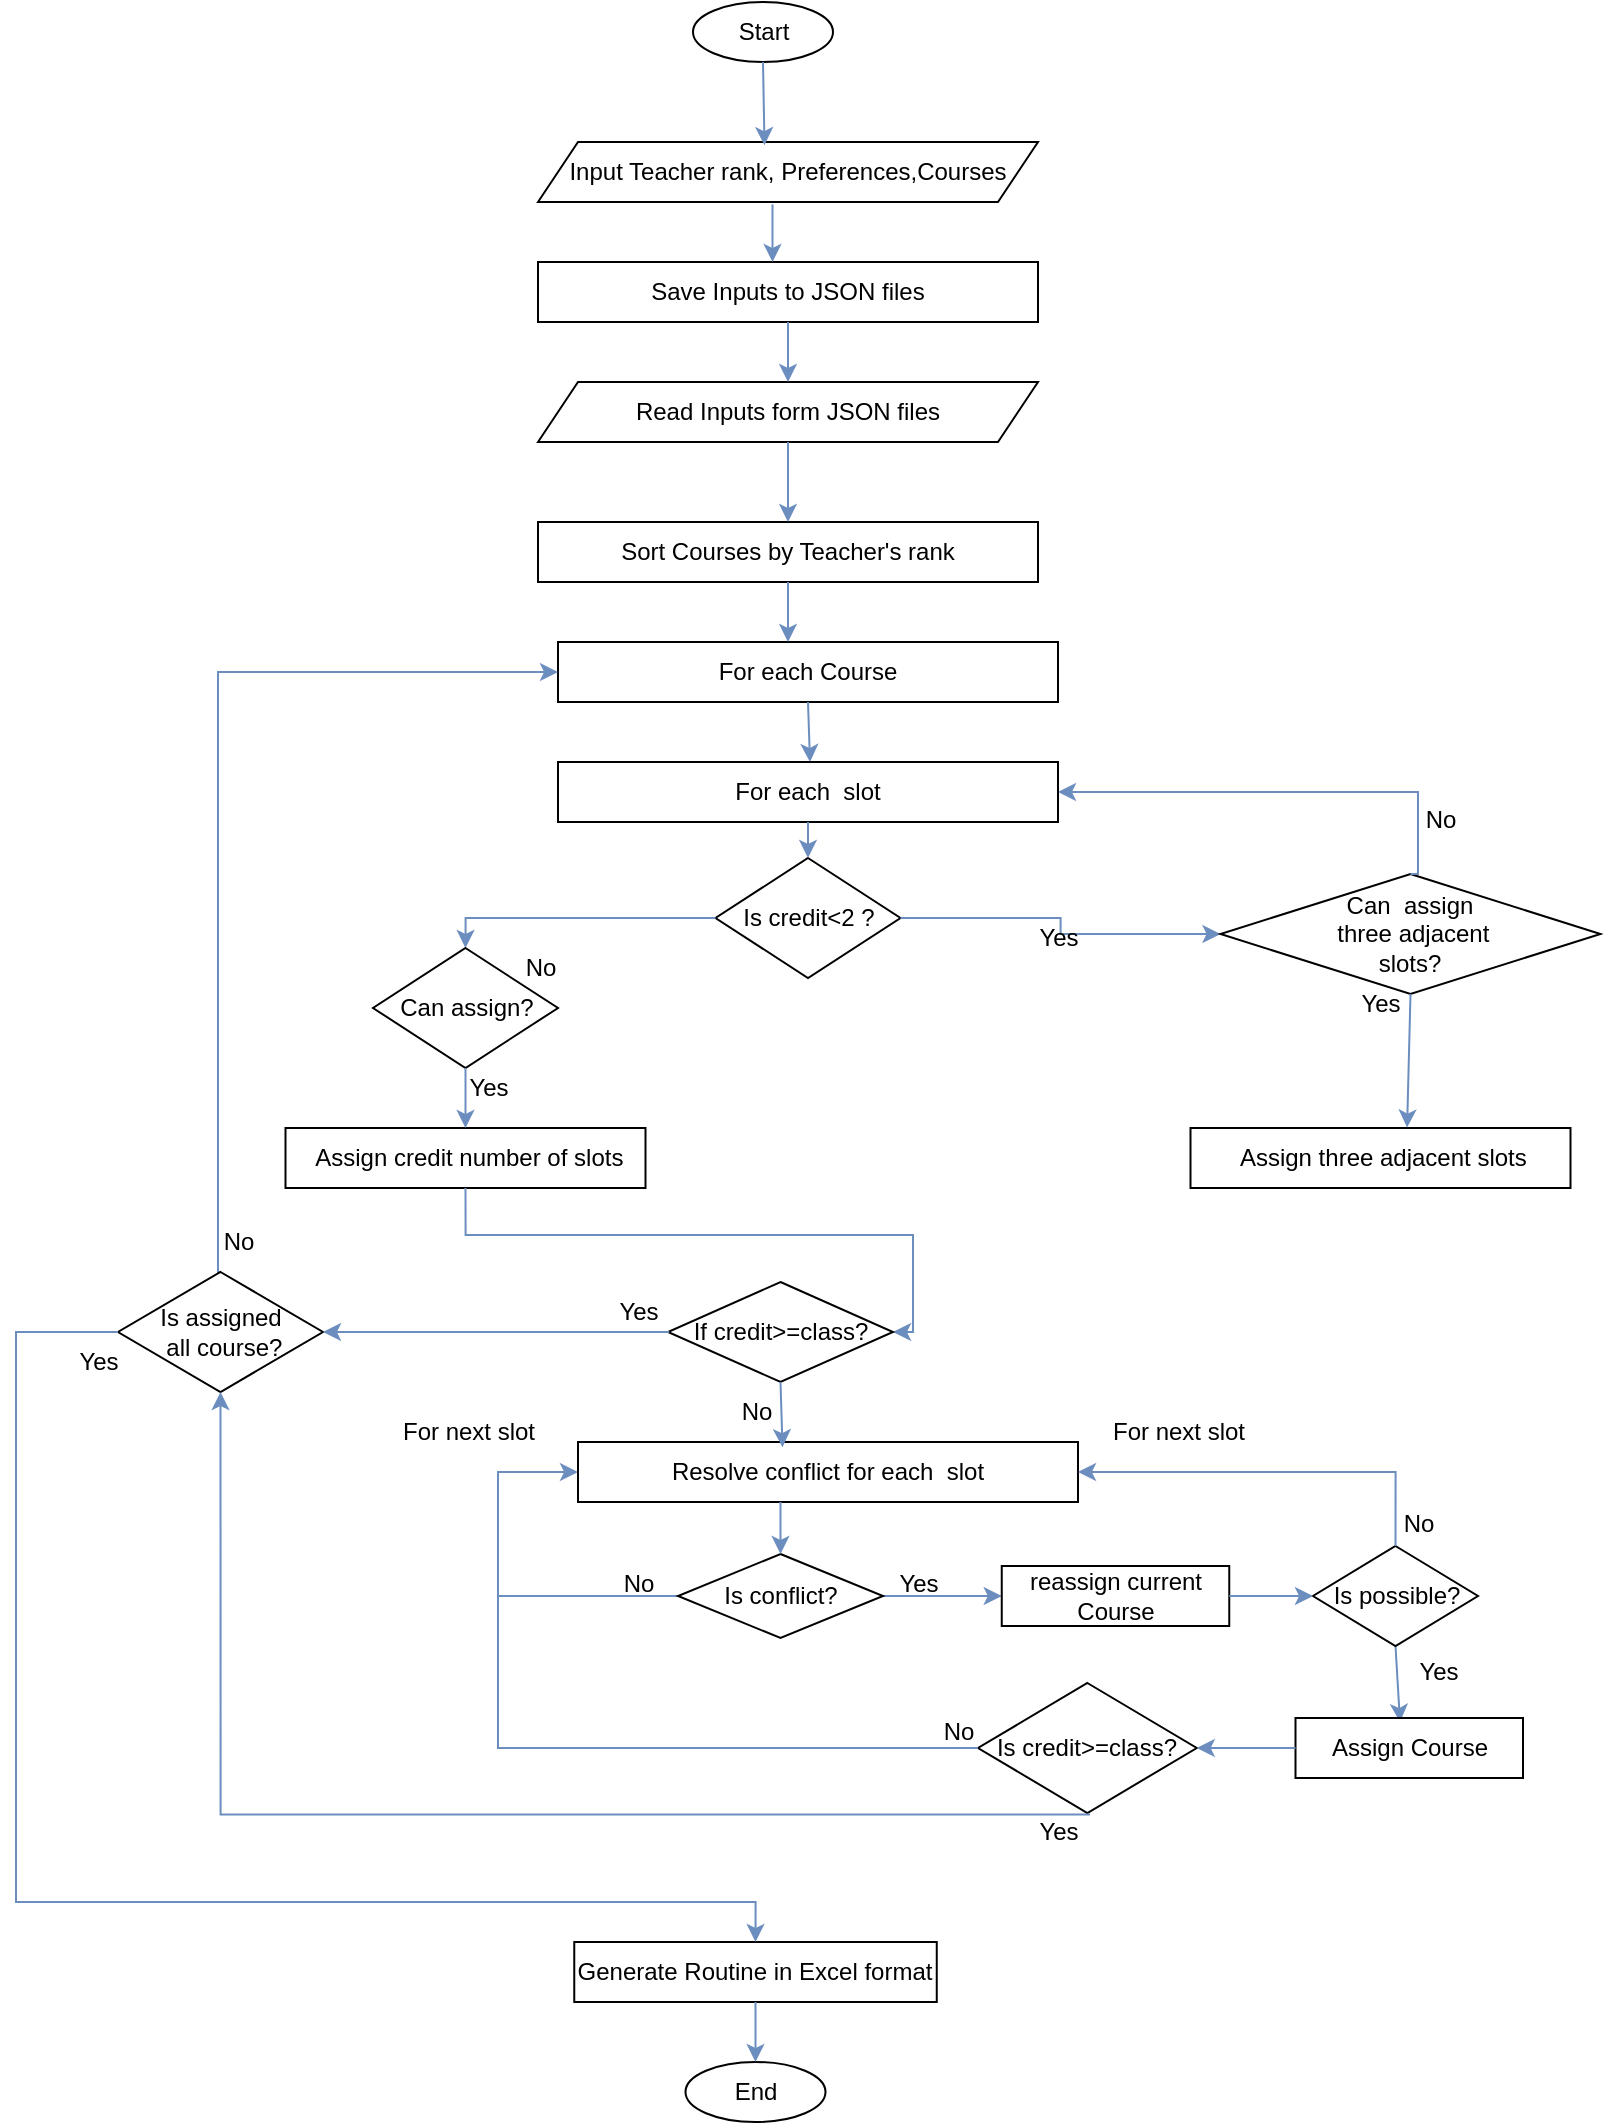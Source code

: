 <mxfile version="27.0.5">
  <diagram name="Page-1" id="kPH_RRZQtiZ7yuQRnkNO">
    <mxGraphModel dx="1895" dy="1105" grid="1" gridSize="10" guides="1" tooltips="1" connect="1" arrows="1" fold="1" page="1" pageScale="1" pageWidth="850" pageHeight="1100" math="0" shadow="0">
      <root>
        <mxCell id="0" />
        <mxCell id="1" parent="0" />
        <mxCell id="T9UPzVXBncNjqvYtc4vn-1" value="Start" style="ellipse;whiteSpace=wrap;html=1;" parent="1" vertex="1">
          <mxGeometry x="377.5" y="20" width="70" height="30" as="geometry" />
        </mxCell>
        <mxCell id="T9UPzVXBncNjqvYtc4vn-2" value="Input Teacher rank, Preferences,Courses" style="shape=parallelogram;perimeter=parallelogramPerimeter;whiteSpace=wrap;html=1;fixedSize=1;" parent="1" vertex="1">
          <mxGeometry x="300" y="90" width="250" height="30" as="geometry" />
        </mxCell>
        <mxCell id="T9UPzVXBncNjqvYtc4vn-3" value="Sort Courses by Teacher&#39;s rank" style="rounded=0;whiteSpace=wrap;html=1;" parent="1" vertex="1">
          <mxGeometry x="300" y="280" width="250" height="30" as="geometry" />
        </mxCell>
        <mxCell id="T9UPzVXBncNjqvYtc4vn-4" value="Save Inputs to JSON files" style="rounded=0;whiteSpace=wrap;html=1;" parent="1" vertex="1">
          <mxGeometry x="300" y="150" width="250" height="30" as="geometry" />
        </mxCell>
        <mxCell id="T9UPzVXBncNjqvYtc4vn-5" value="Read Inputs form JSON files" style="shape=parallelogram;perimeter=parallelogramPerimeter;whiteSpace=wrap;html=1;fixedSize=1;" parent="1" vertex="1">
          <mxGeometry x="300" y="210" width="250" height="30" as="geometry" />
        </mxCell>
        <mxCell id="T9UPzVXBncNjqvYtc4vn-6" value="For each Course" style="rounded=0;whiteSpace=wrap;html=1;" parent="1" vertex="1">
          <mxGeometry x="310" y="340" width="250" height="30" as="geometry" />
        </mxCell>
        <mxCell id="T9UPzVXBncNjqvYtc4vn-7" value="Is credit&amp;lt;2 ?" style="rhombus;whiteSpace=wrap;html=1;" parent="1" vertex="1">
          <mxGeometry x="388.75" y="448" width="92.5" height="60" as="geometry" />
        </mxCell>
        <mxCell id="T9UPzVXBncNjqvYtc4vn-8" value="" style="endArrow=classic;html=1;rounded=0;exitX=0.5;exitY=1;exitDx=0;exitDy=0;entryX=0.453;entryY=0.053;entryDx=0;entryDy=0;entryPerimeter=0;fillColor=#dae8fc;strokeColor=#6c8ebf;" parent="1" source="T9UPzVXBncNjqvYtc4vn-1" target="T9UPzVXBncNjqvYtc4vn-2" edge="1">
          <mxGeometry width="50" height="50" relative="1" as="geometry">
            <mxPoint x="210" y="150" as="sourcePoint" />
            <mxPoint x="260" y="100" as="targetPoint" />
          </mxGeometry>
        </mxCell>
        <mxCell id="T9UPzVXBncNjqvYtc4vn-9" value="" style="endArrow=classic;html=1;rounded=0;exitX=0.469;exitY=1.04;exitDx=0;exitDy=0;entryX=0.469;entryY=0;entryDx=0;entryDy=0;entryPerimeter=0;exitPerimeter=0;fillColor=#dae8fc;strokeColor=#6c8ebf;" parent="1" source="T9UPzVXBncNjqvYtc4vn-2" target="T9UPzVXBncNjqvYtc4vn-4" edge="1">
          <mxGeometry width="50" height="50" relative="1" as="geometry">
            <mxPoint x="424" y="108" as="sourcePoint" />
            <mxPoint x="424" y="150" as="targetPoint" />
          </mxGeometry>
        </mxCell>
        <mxCell id="T9UPzVXBncNjqvYtc4vn-10" value="" style="endArrow=classic;html=1;rounded=0;exitX=0.5;exitY=1;exitDx=0;exitDy=0;entryX=0.5;entryY=0;entryDx=0;entryDy=0;fillColor=#dae8fc;strokeColor=#6c8ebf;" parent="1" source="T9UPzVXBncNjqvYtc4vn-4" target="T9UPzVXBncNjqvYtc4vn-5" edge="1">
          <mxGeometry width="50" height="50" relative="1" as="geometry">
            <mxPoint x="660" y="161" as="sourcePoint" />
            <mxPoint x="660" y="190" as="targetPoint" />
            <Array as="points" />
          </mxGeometry>
        </mxCell>
        <mxCell id="T9UPzVXBncNjqvYtc4vn-14" value="" style="endArrow=classic;html=1;rounded=0;exitX=0.5;exitY=1;exitDx=0;exitDy=0;entryX=0.5;entryY=0;entryDx=0;entryDy=0;fillColor=#dae8fc;strokeColor=#6c8ebf;" parent="1" source="T9UPzVXBncNjqvYtc4vn-5" target="T9UPzVXBncNjqvYtc4vn-3" edge="1">
          <mxGeometry width="50" height="50" relative="1" as="geometry">
            <mxPoint x="435" y="190" as="sourcePoint" />
            <mxPoint x="435" y="220" as="targetPoint" />
            <Array as="points" />
          </mxGeometry>
        </mxCell>
        <mxCell id="T9UPzVXBncNjqvYtc4vn-15" value="" style="endArrow=classic;html=1;rounded=0;exitX=0.5;exitY=1;exitDx=0;exitDy=0;fillColor=#dae8fc;strokeColor=#6c8ebf;" parent="1" source="T9UPzVXBncNjqvYtc4vn-3" edge="1">
          <mxGeometry width="50" height="50" relative="1" as="geometry">
            <mxPoint x="435" y="250" as="sourcePoint" />
            <mxPoint x="425" y="340" as="targetPoint" />
            <Array as="points" />
          </mxGeometry>
        </mxCell>
        <mxCell id="T9UPzVXBncNjqvYtc4vn-16" value="" style="endArrow=classic;html=1;rounded=0;exitX=0.5;exitY=1;exitDx=0;exitDy=0;fillColor=#dae8fc;strokeColor=#6c8ebf;" parent="1" source="T9UPzVXBncNjqvYtc4vn-6" edge="1">
          <mxGeometry width="50" height="50" relative="1" as="geometry">
            <mxPoint x="435" y="320" as="sourcePoint" />
            <mxPoint x="436" y="400" as="targetPoint" />
            <Array as="points" />
          </mxGeometry>
        </mxCell>
        <mxCell id="T9UPzVXBncNjqvYtc4vn-17" value="&amp;nbsp;Assign credit number of slots" style="rounded=0;whiteSpace=wrap;html=1;" parent="1" vertex="1">
          <mxGeometry x="173.75" y="583" width="180" height="30" as="geometry" />
        </mxCell>
        <mxCell id="T9UPzVXBncNjqvYtc4vn-18" value="&amp;nbsp;Assign three adjacent slots" style="rounded=0;whiteSpace=wrap;html=1;" parent="1" vertex="1">
          <mxGeometry x="626.25" y="583" width="190" height="30" as="geometry" />
        </mxCell>
        <mxCell id="T9UPzVXBncNjqvYtc4vn-19" value="" style="endArrow=classic;html=1;rounded=0;exitX=1;exitY=0.5;exitDx=0;exitDy=0;entryX=0;entryY=0.5;entryDx=0;entryDy=0;fillColor=#dae8fc;strokeColor=#6c8ebf;edgeStyle=orthogonalEdgeStyle;" parent="1" source="T9UPzVXBncNjqvYtc4vn-7" target="iqAza3pzM_VMF-m5_Jx6-2" edge="1">
          <mxGeometry width="50" height="50" relative="1" as="geometry">
            <mxPoint x="941.25" y="448" as="sourcePoint" />
            <mxPoint x="835.5" y="398" as="targetPoint" />
          </mxGeometry>
        </mxCell>
        <mxCell id="T9UPzVXBncNjqvYtc4vn-20" value="Yes" style="text;html=1;align=center;verticalAlign=middle;resizable=0;points=[];autosize=1;" parent="1" vertex="1">
          <mxGeometry x="540" y="473" width="40" height="30" as="geometry" />
        </mxCell>
        <mxCell id="T9UPzVXBncNjqvYtc4vn-21" value="" style="endArrow=classic;html=1;rounded=0;exitX=0;exitY=0.5;exitDx=0;exitDy=0;edgeStyle=orthogonalEdgeStyle;entryX=0.5;entryY=0;entryDx=0;entryDy=0;fillColor=#dae8fc;strokeColor=#6c8ebf;" parent="1" source="T9UPzVXBncNjqvYtc4vn-7" target="iqAza3pzM_VMF-m5_Jx6-3" edge="1">
          <mxGeometry width="50" height="50" relative="1" as="geometry">
            <mxPoint x="400" y="600" as="sourcePoint" />
            <mxPoint x="590" y="470" as="targetPoint" />
          </mxGeometry>
        </mxCell>
        <mxCell id="T9UPzVXBncNjqvYtc4vn-25" value="" style="endArrow=classic;html=1;rounded=0;entryX=1;entryY=0.5;entryDx=0;entryDy=0;exitX=0.5;exitY=1;exitDx=0;exitDy=0;edgeStyle=orthogonalEdgeStyle;fillColor=#dae8fc;strokeColor=#6c8ebf;" parent="1" source="T9UPzVXBncNjqvYtc4vn-17" target="iqAza3pzM_VMF-m5_Jx6-20" edge="1">
          <mxGeometry width="50" height="50" relative="1" as="geometry">
            <mxPoint x="590" y="600" as="sourcePoint" />
            <mxPoint x="550" y="730" as="targetPoint" />
          </mxGeometry>
        </mxCell>
        <mxCell id="T9UPzVXBncNjqvYtc4vn-59" value="Is credit&amp;gt;=class?" style="rhombus;whiteSpace=wrap;html=1;" parent="1" vertex="1">
          <mxGeometry x="520" y="860.5" width="109.38" height="65" as="geometry" />
        </mxCell>
        <mxCell id="T9UPzVXBncNjqvYtc4vn-60" value="" style="endArrow=classic;html=1;rounded=0;entryX=0;entryY=0.5;entryDx=0;entryDy=0;edgeStyle=orthogonalEdgeStyle;exitX=0.5;exitY=0;exitDx=0;exitDy=0;fillColor=#dae8fc;strokeColor=#6c8ebf;" parent="1" source="iqAza3pzM_VMF-m5_Jx6-57" target="T9UPzVXBncNjqvYtc4vn-6" edge="1">
          <mxGeometry width="50" height="50" relative="1" as="geometry">
            <mxPoint x="90" y="685" as="sourcePoint" />
            <mxPoint x="90" y="860" as="targetPoint" />
            <Array as="points">
              <mxPoint x="140" y="655" />
              <mxPoint x="140" y="355" />
            </Array>
          </mxGeometry>
        </mxCell>
        <mxCell id="T9UPzVXBncNjqvYtc4vn-61" value="" style="endArrow=classic;html=1;rounded=0;exitX=0.5;exitY=1;exitDx=0;exitDy=0;fillColor=#dae8fc;strokeColor=#6c8ebf;" parent="1" source="iqAza3pzM_VMF-m5_Jx6-42" edge="1">
          <mxGeometry width="50" height="50" relative="1" as="geometry">
            <mxPoint x="809.36" y="730" as="sourcePoint" />
            <mxPoint x="731" y="880" as="targetPoint" />
          </mxGeometry>
        </mxCell>
        <mxCell id="T9UPzVXBncNjqvYtc4vn-64" value="Generate Routine in Excel format" style="rounded=0;whiteSpace=wrap;html=1;" parent="1" vertex="1">
          <mxGeometry x="318.13" y="990" width="181.25" height="30" as="geometry" />
        </mxCell>
        <mxCell id="T9UPzVXBncNjqvYtc4vn-65" value="" style="endArrow=classic;html=1;rounded=0;exitX=0;exitY=0.5;exitDx=0;exitDy=0;entryX=0;entryY=0.5;entryDx=0;entryDy=0;edgeStyle=orthogonalEdgeStyle;fillColor=#dae8fc;strokeColor=#6c8ebf;" parent="1" source="iqAza3pzM_VMF-m5_Jx6-35" target="iqAza3pzM_VMF-m5_Jx6-32" edge="1">
          <mxGeometry width="50" height="50" relative="1" as="geometry">
            <mxPoint x="320" y="910" as="sourcePoint" />
            <mxPoint x="416" y="949" as="targetPoint" />
            <Array as="points">
              <mxPoint x="280" y="817" />
              <mxPoint x="280" y="755" />
            </Array>
          </mxGeometry>
        </mxCell>
        <mxCell id="T9UPzVXBncNjqvYtc4vn-66" value="Yes" style="text;html=1;align=center;verticalAlign=middle;resizable=0;points=[];autosize=1;" parent="1" vertex="1">
          <mxGeometry x="540" y="920" width="40" height="30" as="geometry" />
        </mxCell>
        <mxCell id="T9UPzVXBncNjqvYtc4vn-67" value="End" style="ellipse;whiteSpace=wrap;html=1;" parent="1" vertex="1">
          <mxGeometry x="373.75" y="1050" width="70" height="30" as="geometry" />
        </mxCell>
        <mxCell id="T9UPzVXBncNjqvYtc4vn-68" value="" style="endArrow=classic;html=1;rounded=0;exitX=1;exitY=0.5;exitDx=0;exitDy=0;entryX=0;entryY=0.5;entryDx=0;entryDy=0;fillColor=#dae8fc;strokeColor=#6c8ebf;" parent="1" source="iqAza3pzM_VMF-m5_Jx6-35" target="iqAza3pzM_VMF-m5_Jx6-40" edge="1">
          <mxGeometry width="50" height="50" relative="1" as="geometry">
            <mxPoint x="420" y="980" as="sourcePoint" />
            <mxPoint x="530" y="860" as="targetPoint" />
          </mxGeometry>
        </mxCell>
        <mxCell id="iqAza3pzM_VMF-m5_Jx6-2" value="Can&amp;nbsp; assign&lt;br&gt;&amp;nbsp;three adjacent &lt;br&gt;slots?" style="rhombus;whiteSpace=wrap;html=1;" parent="1" vertex="1">
          <mxGeometry x="641.25" y="456" width="190" height="60" as="geometry" />
        </mxCell>
        <mxCell id="iqAza3pzM_VMF-m5_Jx6-3" value="Can assign?" style="rhombus;whiteSpace=wrap;html=1;" parent="1" vertex="1">
          <mxGeometry x="217.5" y="493" width="92.5" height="60" as="geometry" />
        </mxCell>
        <mxCell id="iqAza3pzM_VMF-m5_Jx6-4" value="" style="endArrow=classic;html=1;rounded=0;exitX=0.5;exitY=1;exitDx=0;exitDy=0;entryX=0.57;entryY=-0.007;entryDx=0;entryDy=0;entryPerimeter=0;fillColor=#dae8fc;strokeColor=#6c8ebf;" parent="1" source="iqAza3pzM_VMF-m5_Jx6-2" target="T9UPzVXBncNjqvYtc4vn-18" edge="1">
          <mxGeometry width="50" height="50" relative="1" as="geometry">
            <mxPoint x="841.25" y="611" as="sourcePoint" />
            <mxPoint x="891.25" y="561" as="targetPoint" />
          </mxGeometry>
        </mxCell>
        <mxCell id="iqAza3pzM_VMF-m5_Jx6-5" value="" style="endArrow=classic;html=1;rounded=0;exitX=0.5;exitY=1;exitDx=0;exitDy=0;entryX=0.5;entryY=0;entryDx=0;entryDy=0;fillColor=#dae8fc;strokeColor=#6c8ebf;" parent="1" source="iqAza3pzM_VMF-m5_Jx6-3" target="T9UPzVXBncNjqvYtc4vn-17" edge="1">
          <mxGeometry width="50" height="50" relative="1" as="geometry">
            <mxPoint x="75" y="653" as="sourcePoint" />
            <mxPoint x="261" y="553" as="targetPoint" />
          </mxGeometry>
        </mxCell>
        <mxCell id="iqAza3pzM_VMF-m5_Jx6-7" value="Yes" style="text;html=1;align=center;verticalAlign=middle;resizable=0;points=[];autosize=1;" parent="1" vertex="1">
          <mxGeometry x="701.25" y="506" width="40" height="30" as="geometry" />
        </mxCell>
        <mxCell id="iqAza3pzM_VMF-m5_Jx6-8" value="Yes" style="text;html=1;align=center;verticalAlign=middle;resizable=0;points=[];autosize=1;" parent="1" vertex="1">
          <mxGeometry x="255" y="548" width="40" height="30" as="geometry" />
        </mxCell>
        <mxCell id="iqAza3pzM_VMF-m5_Jx6-12" value="" style="endArrow=classic;html=1;rounded=0;edgeStyle=orthogonalEdgeStyle;fillColor=#dae8fc;strokeColor=#6c8ebf;entryX=1;entryY=0.5;entryDx=0;entryDy=0;exitX=0.5;exitY=0;exitDx=0;exitDy=0;" parent="1" source="iqAza3pzM_VMF-m5_Jx6-2" target="iqAza3pzM_VMF-m5_Jx6-22" edge="1">
          <mxGeometry width="50" height="50" relative="1" as="geometry">
            <mxPoint x="850" y="470" as="sourcePoint" />
            <mxPoint x="750" y="370" as="targetPoint" />
            <Array as="points">
              <mxPoint x="740" y="456" />
              <mxPoint x="740" y="415" />
            </Array>
          </mxGeometry>
        </mxCell>
        <mxCell id="iqAza3pzM_VMF-m5_Jx6-15" value="No" style="text;html=1;align=center;verticalAlign=middle;resizable=0;points=[];autosize=1;" parent="1" vertex="1">
          <mxGeometry x="731.25" y="414" width="40" height="30" as="geometry" />
        </mxCell>
        <mxCell id="iqAza3pzM_VMF-m5_Jx6-19" value="No" style="text;html=1;align=center;verticalAlign=middle;resizable=0;points=[];autosize=1;" parent="1" vertex="1">
          <mxGeometry x="280.63" y="488" width="40" height="30" as="geometry" />
        </mxCell>
        <mxCell id="iqAza3pzM_VMF-m5_Jx6-20" value="If credit&amp;gt;=class?" style="rhombus;whiteSpace=wrap;html=1;" parent="1" vertex="1">
          <mxGeometry x="365" y="660" width="112.5" height="50" as="geometry" />
        </mxCell>
        <mxCell id="iqAza3pzM_VMF-m5_Jx6-21" value="No" style="text;html=1;align=center;verticalAlign=middle;resizable=0;points=[];autosize=1;" parent="1" vertex="1">
          <mxGeometry x="388.75" y="710" width="40" height="30" as="geometry" />
        </mxCell>
        <mxCell id="iqAza3pzM_VMF-m5_Jx6-22" value="For each&amp;nbsp; slot" style="rounded=0;whiteSpace=wrap;html=1;" parent="1" vertex="1">
          <mxGeometry x="310" y="400" width="250" height="30" as="geometry" />
        </mxCell>
        <mxCell id="iqAza3pzM_VMF-m5_Jx6-23" value="" style="endArrow=classic;html=1;rounded=0;exitX=0.5;exitY=1;exitDx=0;exitDy=0;entryX=0.5;entryY=0;entryDx=0;entryDy=0;fillColor=#dae8fc;strokeColor=#6c8ebf;" parent="1" source="iqAza3pzM_VMF-m5_Jx6-22" target="T9UPzVXBncNjqvYtc4vn-7" edge="1">
          <mxGeometry width="50" height="50" relative="1" as="geometry">
            <mxPoint x="445" y="380" as="sourcePoint" />
            <mxPoint x="446" y="410" as="targetPoint" />
            <Array as="points" />
          </mxGeometry>
        </mxCell>
        <mxCell id="iqAza3pzM_VMF-m5_Jx6-27" value="Yes" style="text;html=1;align=center;verticalAlign=middle;resizable=0;points=[];autosize=1;" parent="1" vertex="1">
          <mxGeometry x="330" y="660" width="40" height="30" as="geometry" />
        </mxCell>
        <mxCell id="iqAza3pzM_VMF-m5_Jx6-32" value="Resolve conflict for each&amp;nbsp; slot" style="rounded=0;whiteSpace=wrap;html=1;" parent="1" vertex="1">
          <mxGeometry x="320" y="740" width="250" height="30" as="geometry" />
        </mxCell>
        <mxCell id="iqAza3pzM_VMF-m5_Jx6-33" value="" style="endArrow=classic;html=1;rounded=0;exitX=0.5;exitY=1;exitDx=0;exitDy=0;entryX=0.409;entryY=0.087;entryDx=0;entryDy=0;entryPerimeter=0;fillColor=#dae8fc;strokeColor=#6c8ebf;" parent="1" source="iqAza3pzM_VMF-m5_Jx6-20" target="iqAza3pzM_VMF-m5_Jx6-32" edge="1">
          <mxGeometry width="50" height="50" relative="1" as="geometry">
            <mxPoint x="380" y="800" as="sourcePoint" />
            <mxPoint x="430" y="800" as="targetPoint" />
          </mxGeometry>
        </mxCell>
        <mxCell id="iqAza3pzM_VMF-m5_Jx6-35" value="Is conflict?" style="rhombus;whiteSpace=wrap;html=1;" parent="1" vertex="1">
          <mxGeometry x="370" y="796" width="102.5" height="42" as="geometry" />
        </mxCell>
        <mxCell id="iqAza3pzM_VMF-m5_Jx6-36" value="" style="endArrow=classic;html=1;rounded=0;exitX=0.405;exitY=1;exitDx=0;exitDy=0;exitPerimeter=0;entryX=0.5;entryY=0;entryDx=0;entryDy=0;fillColor=#dae8fc;strokeColor=#6c8ebf;" parent="1" source="iqAza3pzM_VMF-m5_Jx6-32" target="iqAza3pzM_VMF-m5_Jx6-35" edge="1">
          <mxGeometry width="50" height="50" relative="1" as="geometry">
            <mxPoint x="380" y="910" as="sourcePoint" />
            <mxPoint x="430" y="860" as="targetPoint" />
          </mxGeometry>
        </mxCell>
        <mxCell id="iqAza3pzM_VMF-m5_Jx6-37" value="For next slot" style="text;html=1;align=center;verticalAlign=middle;resizable=0;points=[];autosize=1;" parent="1" vertex="1">
          <mxGeometry x="220" y="720" width="90" height="30" as="geometry" />
        </mxCell>
        <mxCell id="iqAza3pzM_VMF-m5_Jx6-38" value="No" style="text;html=1;align=center;verticalAlign=middle;resizable=0;points=[];autosize=1;" parent="1" vertex="1">
          <mxGeometry x="330" y="796" width="40" height="30" as="geometry" />
        </mxCell>
        <mxCell id="iqAza3pzM_VMF-m5_Jx6-39" value="Yes" style="text;html=1;align=center;verticalAlign=middle;resizable=0;points=[];autosize=1;" parent="1" vertex="1">
          <mxGeometry x="470" y="796" width="40" height="30" as="geometry" />
        </mxCell>
        <mxCell id="iqAza3pzM_VMF-m5_Jx6-40" value="reassign current Course" style="rounded=0;whiteSpace=wrap;html=1;" parent="1" vertex="1">
          <mxGeometry x="531.88" y="802" width="113.75" height="30" as="geometry" />
        </mxCell>
        <mxCell id="iqAza3pzM_VMF-m5_Jx6-42" value="Is possible?" style="rhombus;whiteSpace=wrap;html=1;" parent="1" vertex="1">
          <mxGeometry x="687.5" y="792" width="82.5" height="50" as="geometry" />
        </mxCell>
        <mxCell id="iqAza3pzM_VMF-m5_Jx6-43" value="" style="endArrow=classic;html=1;rounded=0;exitX=1;exitY=0.5;exitDx=0;exitDy=0;entryX=0;entryY=0.5;entryDx=0;entryDy=0;fillColor=#dae8fc;strokeColor=#6c8ebf;" parent="1" source="iqAza3pzM_VMF-m5_Jx6-40" target="iqAza3pzM_VMF-m5_Jx6-42" edge="1">
          <mxGeometry width="50" height="50" relative="1" as="geometry">
            <mxPoint x="380" y="970" as="sourcePoint" />
            <mxPoint x="430" y="920" as="targetPoint" />
          </mxGeometry>
        </mxCell>
        <mxCell id="iqAza3pzM_VMF-m5_Jx6-44" value="" style="endArrow=classic;html=1;rounded=0;exitX=0.5;exitY=0;exitDx=0;exitDy=0;entryX=1;entryY=0.5;entryDx=0;entryDy=0;edgeStyle=orthogonalEdgeStyle;fillColor=#dae8fc;strokeColor=#6c8ebf;" parent="1" source="iqAza3pzM_VMF-m5_Jx6-42" target="iqAza3pzM_VMF-m5_Jx6-32" edge="1">
          <mxGeometry width="50" height="50" relative="1" as="geometry">
            <mxPoint x="380" y="970" as="sourcePoint" />
            <mxPoint x="430" y="920" as="targetPoint" />
          </mxGeometry>
        </mxCell>
        <mxCell id="iqAza3pzM_VMF-m5_Jx6-45" value="No" style="text;html=1;align=center;verticalAlign=middle;resizable=0;points=[];autosize=1;" parent="1" vertex="1">
          <mxGeometry x="720" y="766" width="40" height="30" as="geometry" />
        </mxCell>
        <mxCell id="iqAza3pzM_VMF-m5_Jx6-46" value="For next slot" style="text;html=1;align=center;verticalAlign=middle;resizable=0;points=[];autosize=1;" parent="1" vertex="1">
          <mxGeometry x="575" y="720" width="90" height="30" as="geometry" />
        </mxCell>
        <mxCell id="iqAza3pzM_VMF-m5_Jx6-47" value="Assign Course" style="rounded=0;whiteSpace=wrap;html=1;" parent="1" vertex="1">
          <mxGeometry x="678.75" y="878" width="113.75" height="30" as="geometry" />
        </mxCell>
        <mxCell id="iqAza3pzM_VMF-m5_Jx6-48" value="Yes" style="text;html=1;align=center;verticalAlign=middle;resizable=0;points=[];autosize=1;" parent="1" vertex="1">
          <mxGeometry x="730" y="840" width="40" height="30" as="geometry" />
        </mxCell>
        <mxCell id="iqAza3pzM_VMF-m5_Jx6-51" value="" style="endArrow=none;html=1;rounded=0;entryX=0;entryY=0.5;entryDx=0;entryDy=0;edgeStyle=orthogonalEdgeStyle;fillColor=#dae8fc;strokeColor=#6c8ebf;" parent="1" target="T9UPzVXBncNjqvYtc4vn-59" edge="1">
          <mxGeometry width="50" height="50" relative="1" as="geometry">
            <mxPoint x="280" y="810" as="sourcePoint" />
            <mxPoint x="430" y="940" as="targetPoint" />
            <Array as="points">
              <mxPoint x="280" y="893" />
            </Array>
          </mxGeometry>
        </mxCell>
        <mxCell id="iqAza3pzM_VMF-m5_Jx6-52" value="No" style="text;html=1;align=center;verticalAlign=middle;resizable=0;points=[];autosize=1;" parent="1" vertex="1">
          <mxGeometry x="490" y="870" width="40" height="30" as="geometry" />
        </mxCell>
        <mxCell id="iqAza3pzM_VMF-m5_Jx6-54" value="" style="endArrow=classic;html=1;rounded=0;entryX=1;entryY=0.5;entryDx=0;entryDy=0;exitX=0;exitY=0.5;exitDx=0;exitDy=0;fillColor=#dae8fc;strokeColor=#6c8ebf;" parent="1" source="iqAza3pzM_VMF-m5_Jx6-47" target="T9UPzVXBncNjqvYtc4vn-59" edge="1">
          <mxGeometry width="50" height="50" relative="1" as="geometry">
            <mxPoint x="680" y="935" as="sourcePoint" />
            <mxPoint x="430" y="970" as="targetPoint" />
          </mxGeometry>
        </mxCell>
        <mxCell id="iqAza3pzM_VMF-m5_Jx6-57" value="&lt;div&gt;Is assigned&lt;/div&gt;&lt;div&gt;&amp;nbsp;all course?&lt;/div&gt;" style="rhombus;whiteSpace=wrap;html=1;" parent="1" vertex="1">
          <mxGeometry x="90" y="655" width="102.5" height="60" as="geometry" />
        </mxCell>
        <mxCell id="iqAza3pzM_VMF-m5_Jx6-58" value="No" style="text;html=1;align=center;verticalAlign=middle;resizable=0;points=[];autosize=1;" parent="1" vertex="1">
          <mxGeometry x="130" y="625" width="40" height="30" as="geometry" />
        </mxCell>
        <mxCell id="iqAza3pzM_VMF-m5_Jx6-59" value="" style="endArrow=classic;html=1;rounded=0;entryX=1;entryY=0.5;entryDx=0;entryDy=0;exitX=0.89;exitY=0.833;exitDx=0;exitDy=0;exitPerimeter=0;fillColor=#dae8fc;strokeColor=#6c8ebf;" parent="1" source="iqAza3pzM_VMF-m5_Jx6-27" target="iqAza3pzM_VMF-m5_Jx6-57" edge="1">
          <mxGeometry width="50" height="50" relative="1" as="geometry">
            <mxPoint x="250" y="760" as="sourcePoint" />
            <mxPoint x="300" y="710" as="targetPoint" />
          </mxGeometry>
        </mxCell>
        <mxCell id="iqAza3pzM_VMF-m5_Jx6-60" value="" style="endArrow=classic;html=1;rounded=0;exitX=0.9;exitY=0.207;exitDx=0;exitDy=0;exitPerimeter=0;entryX=0.5;entryY=1;entryDx=0;entryDy=0;edgeStyle=orthogonalEdgeStyle;fillColor=#dae8fc;strokeColor=#6c8ebf;" parent="1" source="T9UPzVXBncNjqvYtc4vn-66" target="iqAza3pzM_VMF-m5_Jx6-57" edge="1">
          <mxGeometry width="50" height="50" relative="1" as="geometry">
            <mxPoint x="250" y="880" as="sourcePoint" />
            <mxPoint x="300" y="830" as="targetPoint" />
          </mxGeometry>
        </mxCell>
        <mxCell id="iqAza3pzM_VMF-m5_Jx6-61" value="" style="endArrow=classic;html=1;rounded=0;edgeStyle=orthogonalEdgeStyle;entryX=0.5;entryY=0;entryDx=0;entryDy=0;fillColor=#dae8fc;strokeColor=#6c8ebf;exitX=0;exitY=0.5;exitDx=0;exitDy=0;" parent="1" source="iqAza3pzM_VMF-m5_Jx6-57" target="T9UPzVXBncNjqvYtc4vn-64" edge="1">
          <mxGeometry width="50" height="50" relative="1" as="geometry">
            <mxPoint x="71.2" y="690" as="sourcePoint" />
            <mxPoint x="329.955" y="1015" as="targetPoint" />
            <Array as="points">
              <mxPoint x="39" y="685" />
              <mxPoint x="39" y="970" />
              <mxPoint x="409" y="970" />
            </Array>
          </mxGeometry>
        </mxCell>
        <mxCell id="iqAza3pzM_VMF-m5_Jx6-62" value="Yes" style="text;html=1;align=center;verticalAlign=middle;resizable=0;points=[];autosize=1;" parent="1" vertex="1">
          <mxGeometry x="60" y="685" width="40" height="30" as="geometry" />
        </mxCell>
        <mxCell id="iqAza3pzM_VMF-m5_Jx6-63" value="" style="endArrow=classic;html=1;rounded=0;exitX=0.5;exitY=1;exitDx=0;exitDy=0;entryX=0.5;entryY=0;entryDx=0;entryDy=0;fillColor=#dae8fc;strokeColor=#6c8ebf;" parent="1" source="T9UPzVXBncNjqvYtc4vn-64" target="T9UPzVXBncNjqvYtc4vn-67" edge="1">
          <mxGeometry width="50" height="50" relative="1" as="geometry">
            <mxPoint x="240" y="910" as="sourcePoint" />
            <mxPoint x="400" y="1040" as="targetPoint" />
          </mxGeometry>
        </mxCell>
      </root>
    </mxGraphModel>
  </diagram>
</mxfile>
